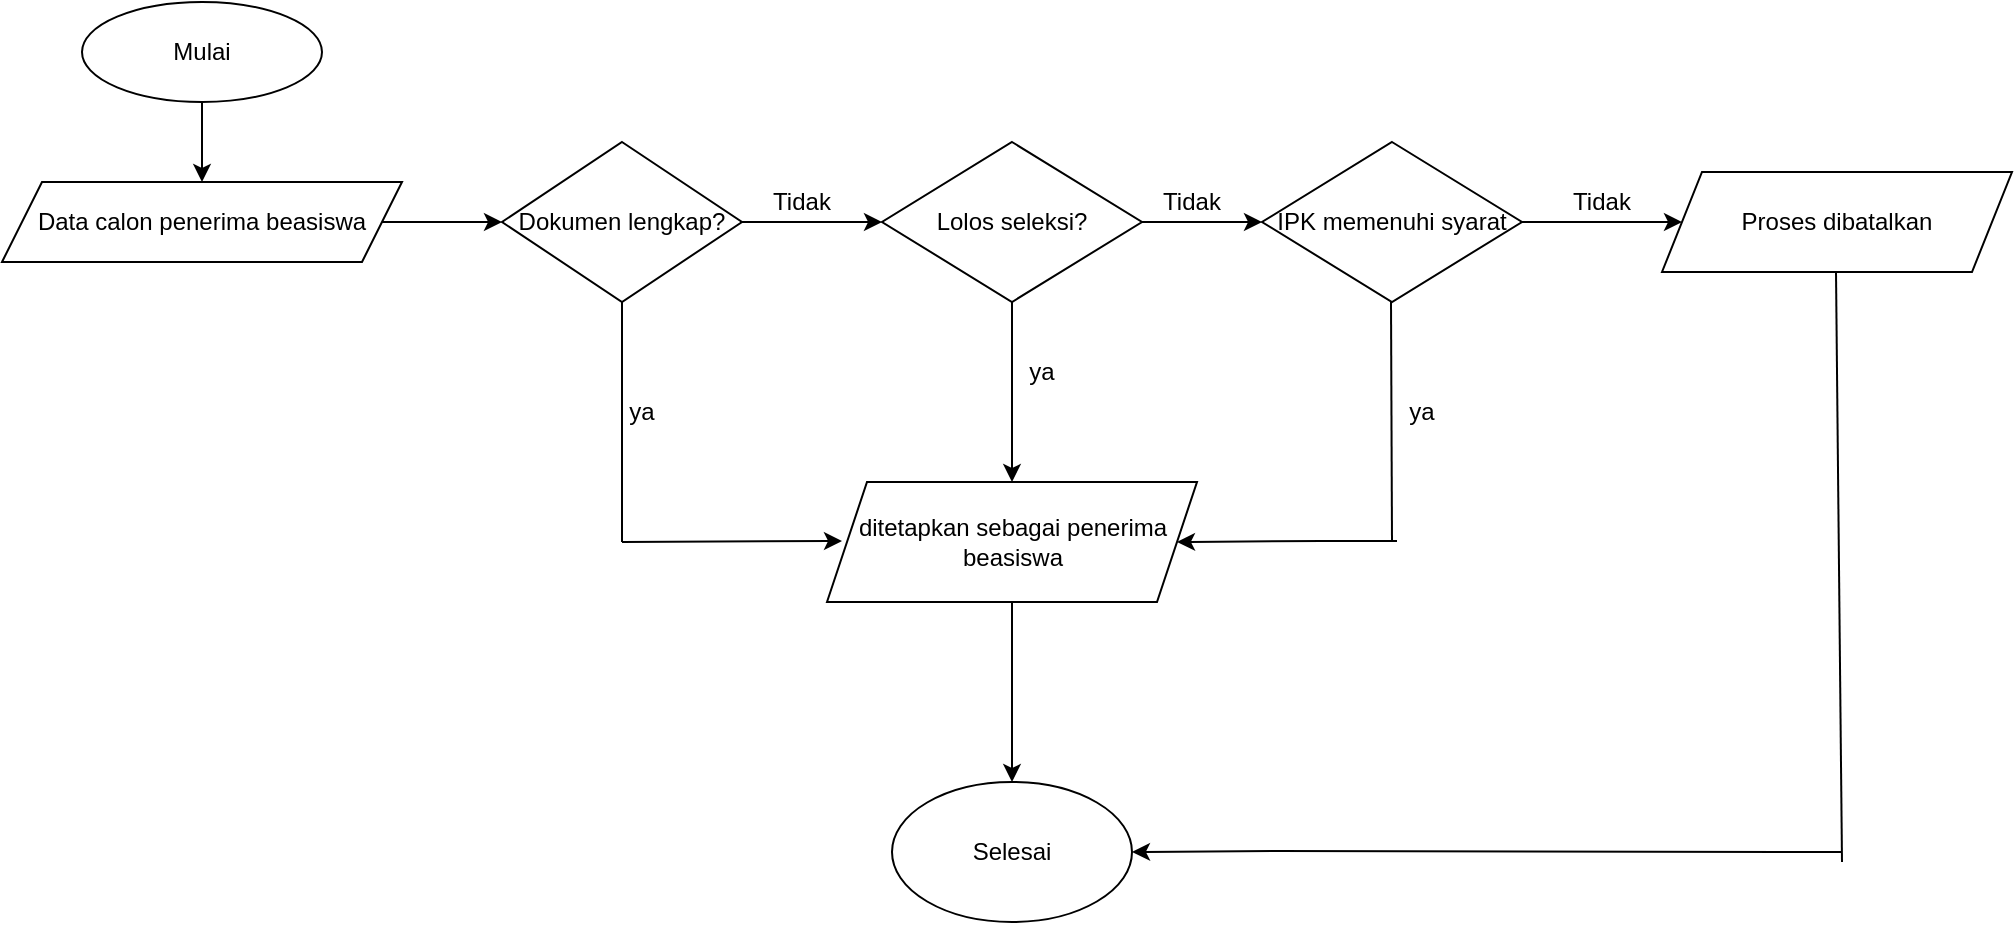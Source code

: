 <mxfile version="28.1.2">
  <diagram name="Page-1" id="Y1FJEJokx5Ebjodc1AYE">
    <mxGraphModel dx="786" dy="516" grid="1" gridSize="10" guides="1" tooltips="1" connect="1" arrows="1" fold="1" page="1" pageScale="1" pageWidth="827" pageHeight="1169" math="0" shadow="0">
      <root>
        <mxCell id="0" />
        <mxCell id="1" parent="0" />
        <mxCell id="-UVQ3jbvvW3Y9o4Z8ey6-5" value="" style="edgeStyle=orthogonalEdgeStyle;rounded=0;orthogonalLoop=1;jettySize=auto;html=1;" edge="1" parent="1" source="-UVQ3jbvvW3Y9o4Z8ey6-1" target="-UVQ3jbvvW3Y9o4Z8ey6-4">
          <mxGeometry relative="1" as="geometry" />
        </mxCell>
        <mxCell id="-UVQ3jbvvW3Y9o4Z8ey6-1" value="Mulai" style="ellipse;whiteSpace=wrap;html=1;" vertex="1" parent="1">
          <mxGeometry x="60" y="70" width="120" height="50" as="geometry" />
        </mxCell>
        <mxCell id="-UVQ3jbvvW3Y9o4Z8ey6-12" value="" style="edgeStyle=orthogonalEdgeStyle;rounded=0;orthogonalLoop=1;jettySize=auto;html=1;" edge="1" parent="1" source="-UVQ3jbvvW3Y9o4Z8ey6-4" target="-UVQ3jbvvW3Y9o4Z8ey6-11">
          <mxGeometry relative="1" as="geometry" />
        </mxCell>
        <mxCell id="-UVQ3jbvvW3Y9o4Z8ey6-4" value="Data calon penerima beasiswa" style="shape=parallelogram;perimeter=parallelogramPerimeter;whiteSpace=wrap;html=1;fixedSize=1;" vertex="1" parent="1">
          <mxGeometry x="20" y="160" width="200" height="40" as="geometry" />
        </mxCell>
        <mxCell id="-UVQ3jbvvW3Y9o4Z8ey6-14" value="" style="edgeStyle=orthogonalEdgeStyle;rounded=0;orthogonalLoop=1;jettySize=auto;html=1;" edge="1" parent="1" source="-UVQ3jbvvW3Y9o4Z8ey6-11" target="-UVQ3jbvvW3Y9o4Z8ey6-13">
          <mxGeometry relative="1" as="geometry" />
        </mxCell>
        <mxCell id="-UVQ3jbvvW3Y9o4Z8ey6-11" value="Dokumen lengkap?" style="rhombus;whiteSpace=wrap;html=1;" vertex="1" parent="1">
          <mxGeometry x="270" y="140" width="120" height="80" as="geometry" />
        </mxCell>
        <mxCell id="-UVQ3jbvvW3Y9o4Z8ey6-16" value="" style="edgeStyle=orthogonalEdgeStyle;rounded=0;orthogonalLoop=1;jettySize=auto;html=1;" edge="1" parent="1" source="-UVQ3jbvvW3Y9o4Z8ey6-13" target="-UVQ3jbvvW3Y9o4Z8ey6-15">
          <mxGeometry relative="1" as="geometry" />
        </mxCell>
        <mxCell id="-UVQ3jbvvW3Y9o4Z8ey6-23" value="" style="edgeStyle=orthogonalEdgeStyle;rounded=0;orthogonalLoop=1;jettySize=auto;html=1;" edge="1" parent="1" source="-UVQ3jbvvW3Y9o4Z8ey6-13" target="-UVQ3jbvvW3Y9o4Z8ey6-22">
          <mxGeometry relative="1" as="geometry" />
        </mxCell>
        <mxCell id="-UVQ3jbvvW3Y9o4Z8ey6-13" value="Lolos seleksi?" style="rhombus;whiteSpace=wrap;html=1;" vertex="1" parent="1">
          <mxGeometry x="460" y="140" width="130" height="80" as="geometry" />
        </mxCell>
        <mxCell id="-UVQ3jbvvW3Y9o4Z8ey6-19" value="" style="edgeStyle=orthogonalEdgeStyle;rounded=0;orthogonalLoop=1;jettySize=auto;html=1;" edge="1" parent="1" source="-UVQ3jbvvW3Y9o4Z8ey6-15" target="-UVQ3jbvvW3Y9o4Z8ey6-18">
          <mxGeometry relative="1" as="geometry" />
        </mxCell>
        <mxCell id="-UVQ3jbvvW3Y9o4Z8ey6-15" value="IPK memenuhi syarat" style="rhombus;whiteSpace=wrap;html=1;" vertex="1" parent="1">
          <mxGeometry x="650" y="140" width="130" height="80" as="geometry" />
        </mxCell>
        <mxCell id="-UVQ3jbvvW3Y9o4Z8ey6-18" value="Proses dibatalkan" style="shape=parallelogram;perimeter=parallelogramPerimeter;whiteSpace=wrap;html=1;fixedSize=1;" vertex="1" parent="1">
          <mxGeometry x="850" y="155" width="175" height="50" as="geometry" />
        </mxCell>
        <mxCell id="-UVQ3jbvvW3Y9o4Z8ey6-30" value="" style="edgeStyle=orthogonalEdgeStyle;rounded=0;orthogonalLoop=1;jettySize=auto;html=1;" edge="1" parent="1" source="-UVQ3jbvvW3Y9o4Z8ey6-22" target="-UVQ3jbvvW3Y9o4Z8ey6-29">
          <mxGeometry relative="1" as="geometry" />
        </mxCell>
        <mxCell id="-UVQ3jbvvW3Y9o4Z8ey6-22" value="ditetapkan sebagai penerima beasiswa" style="shape=parallelogram;perimeter=parallelogramPerimeter;whiteSpace=wrap;html=1;fixedSize=1;" vertex="1" parent="1">
          <mxGeometry x="432.5" y="310" width="185" height="60" as="geometry" />
        </mxCell>
        <mxCell id="-UVQ3jbvvW3Y9o4Z8ey6-24" value="" style="endArrow=classic;html=1;rounded=0;" edge="1" parent="1">
          <mxGeometry width="50" height="50" relative="1" as="geometry">
            <mxPoint x="330" y="340" as="sourcePoint" />
            <mxPoint x="440" y="339.5" as="targetPoint" />
          </mxGeometry>
        </mxCell>
        <mxCell id="-UVQ3jbvvW3Y9o4Z8ey6-26" value="" style="endArrow=none;html=1;rounded=0;" edge="1" parent="1">
          <mxGeometry width="50" height="50" relative="1" as="geometry">
            <mxPoint x="330" y="340" as="sourcePoint" />
            <mxPoint x="330" y="220" as="targetPoint" />
          </mxGeometry>
        </mxCell>
        <mxCell id="-UVQ3jbvvW3Y9o4Z8ey6-27" value="" style="endArrow=none;html=1;rounded=0;" edge="1" parent="1">
          <mxGeometry width="50" height="50" relative="1" as="geometry">
            <mxPoint x="715" y="340" as="sourcePoint" />
            <mxPoint x="714.5" y="220" as="targetPoint" />
          </mxGeometry>
        </mxCell>
        <mxCell id="-UVQ3jbvvW3Y9o4Z8ey6-28" value="" style="endArrow=classic;html=1;rounded=0;entryX=1;entryY=0.5;entryDx=0;entryDy=0;" edge="1" parent="1" target="-UVQ3jbvvW3Y9o4Z8ey6-22">
          <mxGeometry width="50" height="50" relative="1" as="geometry">
            <mxPoint x="717.5" y="339.5" as="sourcePoint" />
            <mxPoint x="617.5" y="339.5" as="targetPoint" />
            <Array as="points">
              <mxPoint x="680" y="339.5" />
            </Array>
          </mxGeometry>
        </mxCell>
        <mxCell id="-UVQ3jbvvW3Y9o4Z8ey6-29" value="Selesai" style="ellipse;whiteSpace=wrap;html=1;" vertex="1" parent="1">
          <mxGeometry x="465" y="460" width="120" height="70" as="geometry" />
        </mxCell>
        <mxCell id="-UVQ3jbvvW3Y9o4Z8ey6-31" value="" style="endArrow=none;html=1;rounded=0;" edge="1" parent="1">
          <mxGeometry width="50" height="50" relative="1" as="geometry">
            <mxPoint x="940" y="500" as="sourcePoint" />
            <mxPoint x="937" y="205" as="targetPoint" />
          </mxGeometry>
        </mxCell>
        <mxCell id="-UVQ3jbvvW3Y9o4Z8ey6-32" value="" style="endArrow=classic;html=1;rounded=0;entryX=1;entryY=0.5;entryDx=0;entryDy=0;" edge="1" parent="1">
          <mxGeometry width="50" height="50" relative="1" as="geometry">
            <mxPoint x="940" y="495" as="sourcePoint" />
            <mxPoint x="585" y="495" as="targetPoint" />
            <Array as="points">
              <mxPoint x="657" y="494.5" />
            </Array>
          </mxGeometry>
        </mxCell>
        <mxCell id="-UVQ3jbvvW3Y9o4Z8ey6-34" value="Tidak" style="text;html=1;align=center;verticalAlign=middle;whiteSpace=wrap;rounded=0;" vertex="1" parent="1">
          <mxGeometry x="390" y="155" width="60" height="30" as="geometry" />
        </mxCell>
        <mxCell id="-UVQ3jbvvW3Y9o4Z8ey6-37" value="Tidak" style="text;html=1;align=center;verticalAlign=middle;whiteSpace=wrap;rounded=0;" vertex="1" parent="1">
          <mxGeometry x="585" y="155" width="60" height="30" as="geometry" />
        </mxCell>
        <mxCell id="-UVQ3jbvvW3Y9o4Z8ey6-38" value="Tidak" style="text;html=1;align=center;verticalAlign=middle;whiteSpace=wrap;rounded=0;" vertex="1" parent="1">
          <mxGeometry x="790" y="155" width="60" height="30" as="geometry" />
        </mxCell>
        <mxCell id="-UVQ3jbvvW3Y9o4Z8ey6-39" value="ya" style="text;html=1;align=center;verticalAlign=middle;whiteSpace=wrap;rounded=0;" vertex="1" parent="1">
          <mxGeometry x="310" y="260" width="60" height="30" as="geometry" />
        </mxCell>
        <mxCell id="-UVQ3jbvvW3Y9o4Z8ey6-40" value="ya" style="text;html=1;align=center;verticalAlign=middle;whiteSpace=wrap;rounded=0;" vertex="1" parent="1">
          <mxGeometry x="510" y="240" width="60" height="30" as="geometry" />
        </mxCell>
        <mxCell id="-UVQ3jbvvW3Y9o4Z8ey6-41" value="ya" style="text;html=1;align=center;verticalAlign=middle;whiteSpace=wrap;rounded=0;" vertex="1" parent="1">
          <mxGeometry x="700" y="260" width="60" height="30" as="geometry" />
        </mxCell>
      </root>
    </mxGraphModel>
  </diagram>
</mxfile>
